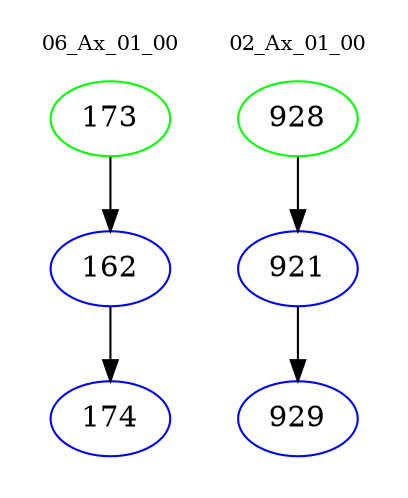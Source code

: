 digraph{
subgraph cluster_0 {
color = white
label = "06_Ax_01_00";
fontsize=10;
T0_173 [label="173", color="green"]
T0_173 -> T0_162 [color="black"]
T0_162 [label="162", color="blue"]
T0_162 -> T0_174 [color="black"]
T0_174 [label="174", color="blue"]
}
subgraph cluster_1 {
color = white
label = "02_Ax_01_00";
fontsize=10;
T1_928 [label="928", color="green"]
T1_928 -> T1_921 [color="black"]
T1_921 [label="921", color="blue"]
T1_921 -> T1_929 [color="black"]
T1_929 [label="929", color="blue"]
}
}
